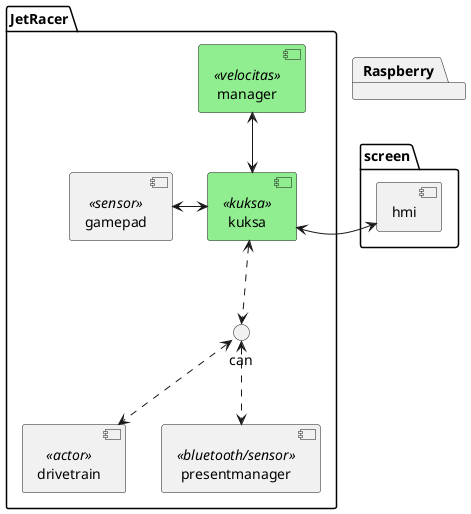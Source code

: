 @startuml


!define BCW lightgreen


package JetRacer {

  component manager <<velocitas>> #BCW
  
  component drivetrain <<actor>>
  component presentmanager <<bluetooth/sensor>> as pm 
  component  gamepad <<sensor>>
  
  interface can
  component kuksa <<kuksa>> #BCW
  

  


  pm <.up.> can
  drivetrain <.up.> can
  kuksa <.down.> can

  manager <-down-> kuksa
  kuksa <-left-> gamepad


}



package screen {
  component hmi
}


package  Raspberry{ 


}

kuksa <-> hmi



@enduml